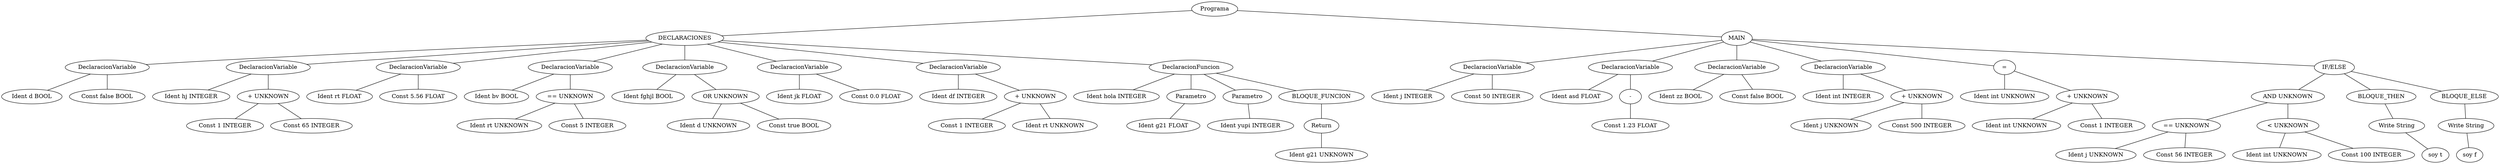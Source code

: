 graph G {1 [label="Programa"]
2 [label="DECLARACIONES"]
1 -- 2
3 [label="DeclaracionVariable"]
2 -- 3
4 [label="Ident d BOOL"]
3 -- 4
5 [label="Const false BOOL"]
3 -- 5
6 [label="DeclaracionVariable"]
2 -- 6
7 [label="Ident hj INTEGER"]
6 -- 7
8 [label="+ UNKNOWN"]
6 -- 8
9 [label="Const 1 INTEGER"]
8 -- 9
10 [label="Const 65 INTEGER"]
8 -- 10
11 [label="DeclaracionVariable"]
2 -- 11
12 [label="Ident rt FLOAT"]
11 -- 12
13 [label="Const 5.56 FLOAT"]
11 -- 13
14 [label="DeclaracionVariable"]
2 -- 14
15 [label="Ident bv BOOL"]
14 -- 15
16 [label="== UNKNOWN"]
14 -- 16
17 [label="Ident rt UNKNOWN"]
16 -- 17
18 [label="Const 5 INTEGER"]
16 -- 18
19 [label="DeclaracionVariable"]
2 -- 19
20 [label="Ident fghjl BOOL"]
19 -- 20
21 [label="OR UNKNOWN"]
19 -- 21
22 [label="Ident d UNKNOWN"]
21 -- 22
23 [label="Const true BOOL"]
21 -- 23
24 [label="DeclaracionVariable"]
2 -- 24
25 [label="Ident jk FLOAT"]
24 -- 25
26 [label="Const 0.0 FLOAT"]
24 -- 26
27 [label="DeclaracionVariable"]
2 -- 27
28 [label="Ident df INTEGER"]
27 -- 28
29 [label="+ UNKNOWN"]
27 -- 29
30 [label="Const 1 INTEGER"]
29 -- 30
31 [label="Ident rt UNKNOWN"]
29 -- 31
32 [label="DeclaracionFuncion"]
2 -- 32
33 [label="Ident hola INTEGER"]
32 -- 33
34 [label="Parametro"]
32 -- 34
35 [label="Ident g21 FLOAT"]
34 -- 35
36 [label="Parametro"]
32 -- 36
37 [label="Ident yupi INTEGER"]
36 -- 37
38 [label="BLOQUE_FUNCION"]
32 -- 38
39 [label="Return"]
38 -- 39
40 [label="Ident g21 UNKNOWN"]
39 -- 40
41 [label="MAIN"]
1 -- 41
42 [label="DeclaracionVariable"]
41 -- 42
43 [label="Ident j INTEGER"]
42 -- 43
44 [label="Const 50 INTEGER"]
42 -- 44
45 [label="DeclaracionVariable"]
41 -- 45
46 [label="Ident asd FLOAT"]
45 -- 46
47 [label="-"]
45 -- 47
48 [label="Const 1.23 FLOAT"]
47 -- 48
49 [label="DeclaracionVariable"]
41 -- 49
50 [label="Ident zz BOOL"]
49 -- 50
51 [label="Const false BOOL"]
49 -- 51
52 [label="DeclaracionVariable"]
41 -- 52
53 [label="Ident int INTEGER"]
52 -- 53
54 [label="+ UNKNOWN"]
52 -- 54
55 [label="Ident j UNKNOWN"]
54 -- 55
56 [label="Const 500 INTEGER"]
54 -- 56
57 [label="="]
41 -- 57
58 [label="Ident int UNKNOWN"]
57 -- 58
59 [label="+ UNKNOWN"]
57 -- 59
60 [label="Ident int UNKNOWN"]
59 -- 60
61 [label="Const 1 INTEGER"]
59 -- 61
62 [label="IF/ELSE"]
41 -- 62
63 [label="AND UNKNOWN"]
62 -- 63
64 [label="== UNKNOWN"]
63 -- 64
65 [label="Ident j UNKNOWN"]
64 -- 65
66 [label="Const 56 INTEGER"]
64 -- 66
67 [label="< UNKNOWN"]
63 -- 67
68 [label="Ident int UNKNOWN"]
67 -- 68
69 [label="Const 100 INTEGER"]
67 -- 69
70 [label="BLOQUE_THEN"]
62 -- 70
71 [label="Write String"]
70 -- 71
72 [label="soy t"]
71 -- 72
73 [label="BLOQUE_ELSE"]
62 -- 73
74 [label="Write String"]
73 -- 74
75 [label="soy f"]
74 -- 75
}
